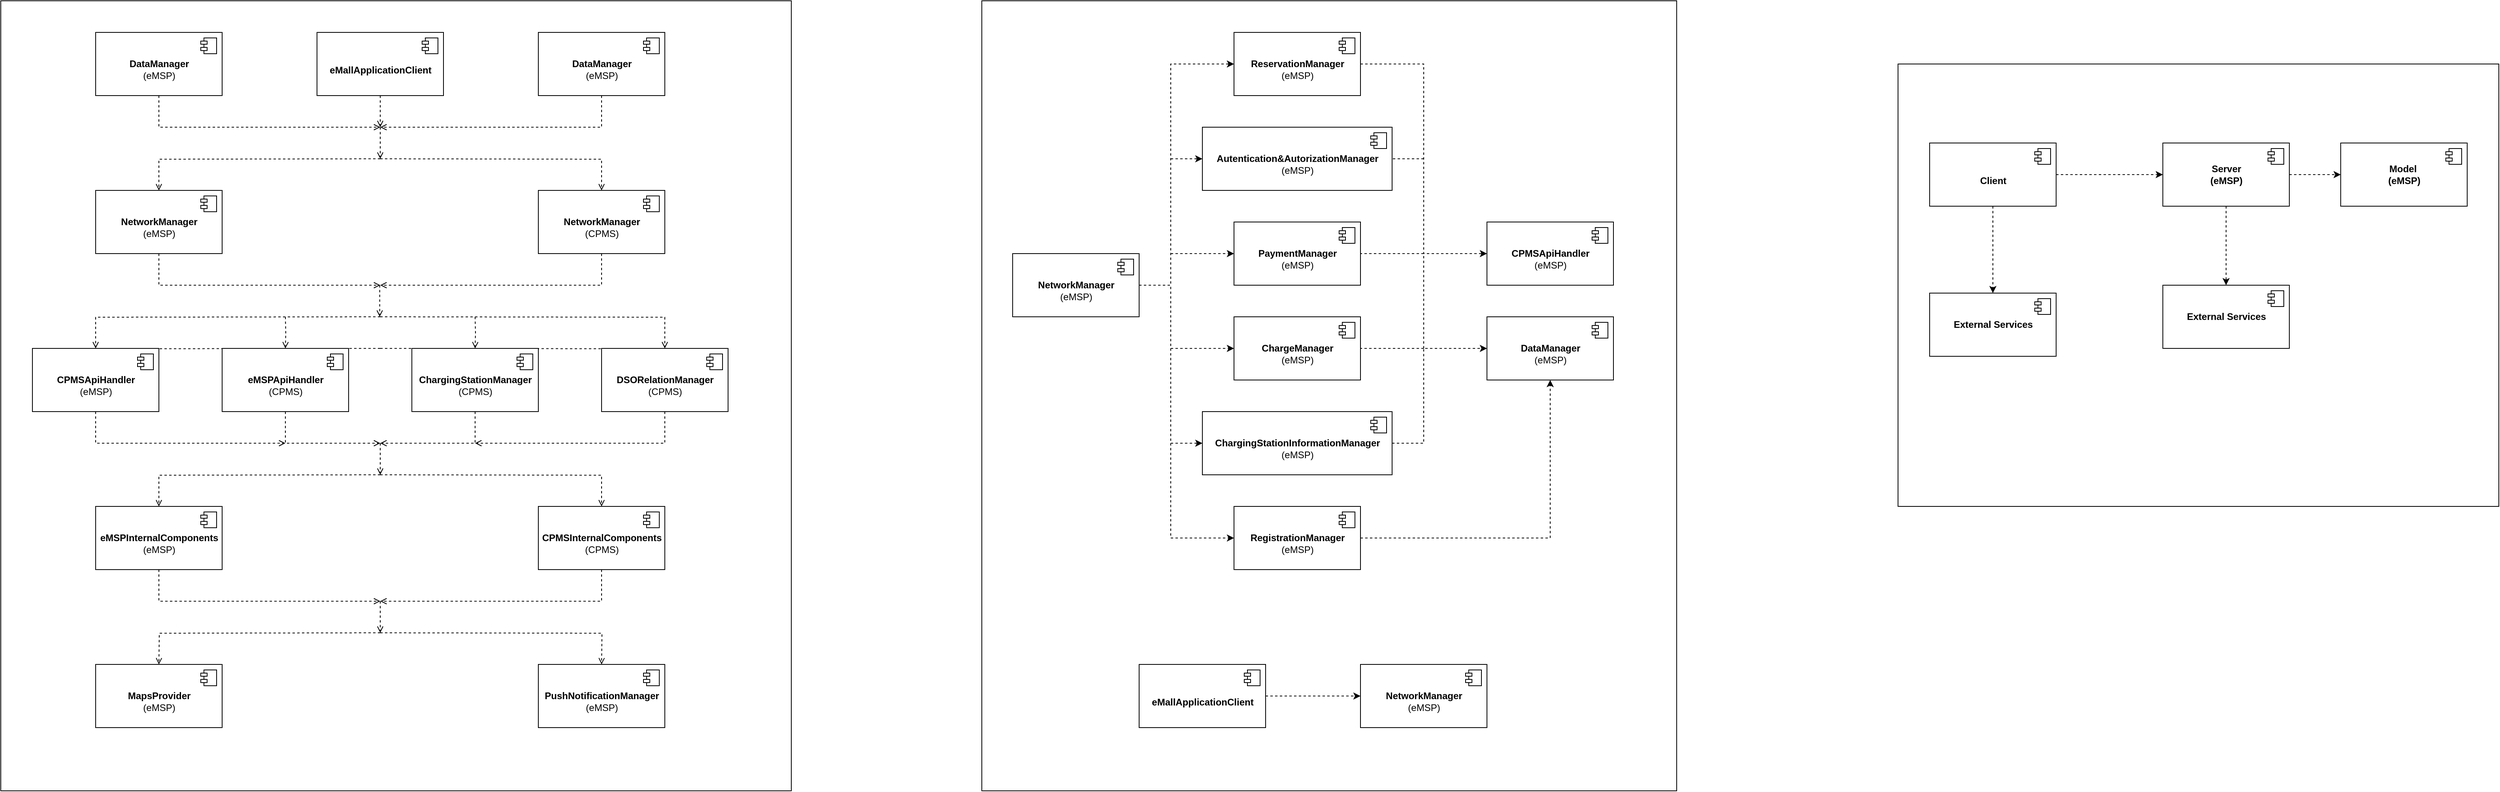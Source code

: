 <mxfile version="20.8.3" type="device"><diagram id="guwV3GvsNkmwQGTikW6I" name="Pagina-1"><mxGraphModel dx="1050" dy="573" grid="1" gridSize="10" guides="1" tooltips="1" connect="1" arrows="1" fold="1" page="1" pageScale="1" pageWidth="827" pageHeight="1169" math="0" shadow="0"><root><mxCell id="0"/><mxCell id="1" parent="0"/><mxCell id="QMdhDsvuTeBAGm-uFSEr-130" value="" style="rounded=0;whiteSpace=wrap;html=1;" parent="1" vertex="1"><mxGeometry x="2400" y="80" width="760" height="560" as="geometry"/></mxCell><mxCell id="QMdhDsvuTeBAGm-uFSEr-115" value="" style="rounded=0;whiteSpace=wrap;html=1;" parent="1" vertex="1"><mxGeometry x="1241" width="879" height="1000" as="geometry"/></mxCell><mxCell id="QMdhDsvuTeBAGm-uFSEr-71" value="" style="rounded=0;whiteSpace=wrap;html=1;" parent="1" vertex="1"><mxGeometry width="1000" height="1000" as="geometry"/></mxCell><mxCell id="2X7JQG3LSDQcYyUf06YS-1" value="&lt;br&gt;&lt;b&gt;DataManager&lt;br&gt;&lt;/b&gt;(eMSP)" style="html=1;dropTarget=0;" parent="1" vertex="1"><mxGeometry x="120" y="40" width="160" height="80" as="geometry"/></mxCell><mxCell id="2X7JQG3LSDQcYyUf06YS-2" value="" style="shape=module;jettyWidth=8;jettyHeight=4;" parent="2X7JQG3LSDQcYyUf06YS-1" vertex="1"><mxGeometry x="1" width="20" height="20" relative="1" as="geometry"><mxPoint x="-27" y="7" as="offset"/></mxGeometry></mxCell><mxCell id="2X7JQG3LSDQcYyUf06YS-62" value="&lt;br&gt;&lt;b&gt;eMallApplicationClient&lt;br&gt;&lt;/b&gt;" style="html=1;dropTarget=0;" parent="1" vertex="1"><mxGeometry x="400" y="40" width="160" height="80" as="geometry"/></mxCell><mxCell id="2X7JQG3LSDQcYyUf06YS-63" value="" style="shape=module;jettyWidth=8;jettyHeight=4;" parent="2X7JQG3LSDQcYyUf06YS-62" vertex="1"><mxGeometry x="1" width="20" height="20" relative="1" as="geometry"><mxPoint x="-27" y="7" as="offset"/></mxGeometry></mxCell><mxCell id="QMdhDsvuTeBAGm-uFSEr-1" value="&lt;br&gt;&lt;b&gt;DataManager&lt;br&gt;&lt;/b&gt;(eMSP)" style="html=1;dropTarget=0;" parent="1" vertex="1"><mxGeometry x="680" y="40" width="160" height="80" as="geometry"/></mxCell><mxCell id="QMdhDsvuTeBAGm-uFSEr-2" value="" style="shape=module;jettyWidth=8;jettyHeight=4;" parent="QMdhDsvuTeBAGm-uFSEr-1" vertex="1"><mxGeometry x="1" width="20" height="20" relative="1" as="geometry"><mxPoint x="-27" y="7" as="offset"/></mxGeometry></mxCell><mxCell id="QMdhDsvuTeBAGm-uFSEr-5" value="&lt;br&gt;&lt;b&gt;NetworkManager&lt;br&gt;&lt;/b&gt;(eMSP)" style="html=1;dropTarget=0;" parent="1" vertex="1"><mxGeometry x="120" y="240" width="160" height="80" as="geometry"/></mxCell><mxCell id="QMdhDsvuTeBAGm-uFSEr-6" value="" style="shape=module;jettyWidth=8;jettyHeight=4;" parent="QMdhDsvuTeBAGm-uFSEr-5" vertex="1"><mxGeometry x="1" width="20" height="20" relative="1" as="geometry"><mxPoint x="-27" y="7" as="offset"/></mxGeometry></mxCell><mxCell id="QMdhDsvuTeBAGm-uFSEr-7" value="&lt;br&gt;&lt;b&gt;NetworkManager&lt;br&gt;&lt;/b&gt;(CPMS)" style="html=1;dropTarget=0;" parent="1" vertex="1"><mxGeometry x="680" y="240" width="160" height="80" as="geometry"/></mxCell><mxCell id="QMdhDsvuTeBAGm-uFSEr-8" value="" style="shape=module;jettyWidth=8;jettyHeight=4;" parent="QMdhDsvuTeBAGm-uFSEr-7" vertex="1"><mxGeometry x="1" width="20" height="20" relative="1" as="geometry"><mxPoint x="-27" y="7" as="offset"/></mxGeometry></mxCell><mxCell id="QMdhDsvuTeBAGm-uFSEr-17" value="&lt;br&gt;&lt;b&gt;eMSPInternalComponents&lt;br&gt;&lt;/b&gt;(eMSP)" style="html=1;dropTarget=0;" parent="1" vertex="1"><mxGeometry x="120" y="640" width="160" height="80" as="geometry"/></mxCell><mxCell id="QMdhDsvuTeBAGm-uFSEr-18" value="" style="shape=module;jettyWidth=8;jettyHeight=4;" parent="QMdhDsvuTeBAGm-uFSEr-17" vertex="1"><mxGeometry x="1" width="20" height="20" relative="1" as="geometry"><mxPoint x="-27" y="7" as="offset"/></mxGeometry></mxCell><mxCell id="QMdhDsvuTeBAGm-uFSEr-19" value="&lt;br&gt;&lt;b&gt;CPMSInternalComponents&lt;br&gt;&lt;/b&gt;(CPMS)" style="html=1;dropTarget=0;" parent="1" vertex="1"><mxGeometry x="680" y="640" width="160" height="80" as="geometry"/></mxCell><mxCell id="QMdhDsvuTeBAGm-uFSEr-20" value="" style="shape=module;jettyWidth=8;jettyHeight=4;" parent="QMdhDsvuTeBAGm-uFSEr-19" vertex="1"><mxGeometry x="1" width="20" height="20" relative="1" as="geometry"><mxPoint x="-27" y="7" as="offset"/></mxGeometry></mxCell><mxCell id="QMdhDsvuTeBAGm-uFSEr-21" value="&lt;br&gt;&lt;b&gt;MapsProvider&lt;br&gt;&lt;/b&gt;(eMSP)" style="html=1;dropTarget=0;" parent="1" vertex="1"><mxGeometry x="120" y="840" width="160" height="80" as="geometry"/></mxCell><mxCell id="QMdhDsvuTeBAGm-uFSEr-22" value="" style="shape=module;jettyWidth=8;jettyHeight=4;" parent="QMdhDsvuTeBAGm-uFSEr-21" vertex="1"><mxGeometry x="1" width="20" height="20" relative="1" as="geometry"><mxPoint x="-27" y="7" as="offset"/></mxGeometry></mxCell><mxCell id="QMdhDsvuTeBAGm-uFSEr-23" value="&lt;br&gt;&lt;b&gt;PushNotificationManager&lt;br&gt;&lt;/b&gt;(eMSP)" style="html=1;dropTarget=0;" parent="1" vertex="1"><mxGeometry x="680" y="840" width="160" height="80" as="geometry"/></mxCell><mxCell id="QMdhDsvuTeBAGm-uFSEr-24" value="" style="shape=module;jettyWidth=8;jettyHeight=4;" parent="QMdhDsvuTeBAGm-uFSEr-23" vertex="1"><mxGeometry x="1" width="20" height="20" relative="1" as="geometry"><mxPoint x="-27" y="7" as="offset"/></mxGeometry></mxCell><mxCell id="QMdhDsvuTeBAGm-uFSEr-25" value="" style="endArrow=open;html=1;rounded=0;exitX=0.5;exitY=1;exitDx=0;exitDy=0;edgeStyle=orthogonalEdgeStyle;dashed=1;endFill=0;" parent="1" source="2X7JQG3LSDQcYyUf06YS-1" edge="1"><mxGeometry width="50" height="50" relative="1" as="geometry"><mxPoint x="210" y="140" as="sourcePoint"/><mxPoint x="480" y="160" as="targetPoint"/><Array as="points"><mxPoint x="200" y="160"/></Array></mxGeometry></mxCell><mxCell id="QMdhDsvuTeBAGm-uFSEr-27" value="" style="endArrow=open;html=1;rounded=0;dashed=1;exitX=0.5;exitY=1;exitDx=0;exitDy=0;edgeStyle=orthogonalEdgeStyle;endFill=0;" parent="1" source="QMdhDsvuTeBAGm-uFSEr-1" edge="1"><mxGeometry width="50" height="50" relative="1" as="geometry"><mxPoint x="510" y="310" as="sourcePoint"/><mxPoint x="480" y="160" as="targetPoint"/><Array as="points"><mxPoint x="760" y="160"/></Array></mxGeometry></mxCell><mxCell id="QMdhDsvuTeBAGm-uFSEr-28" value="" style="endArrow=open;html=1;rounded=0;dashed=1;exitX=0.5;exitY=1;exitDx=0;exitDy=0;edgeStyle=orthogonalEdgeStyle;endFill=0;" parent="1" source="2X7JQG3LSDQcYyUf06YS-62" edge="1"><mxGeometry width="50" height="50" relative="1" as="geometry"><mxPoint x="720" y="200" as="sourcePoint"/><mxPoint x="480" y="160" as="targetPoint"/><Array as="points"><mxPoint x="480" y="160"/><mxPoint x="480" y="160"/></Array></mxGeometry></mxCell><mxCell id="QMdhDsvuTeBAGm-uFSEr-29" value="" style="endArrow=open;html=1;rounded=0;dashed=1;endFill=0;" parent="1" edge="1"><mxGeometry width="50" height="50" relative="1" as="geometry"><mxPoint x="480" y="160" as="sourcePoint"/><mxPoint x="480" y="200" as="targetPoint"/></mxGeometry></mxCell><mxCell id="QMdhDsvuTeBAGm-uFSEr-31" value="" style="endArrow=open;html=1;rounded=0;dashed=1;endFill=0;entryX=0.5;entryY=0;entryDx=0;entryDy=0;edgeStyle=orthogonalEdgeStyle;" parent="1" target="QMdhDsvuTeBAGm-uFSEr-7" edge="1"><mxGeometry width="50" height="50" relative="1" as="geometry"><mxPoint x="480" y="200" as="sourcePoint"/><mxPoint x="530" y="300" as="targetPoint"/></mxGeometry></mxCell><mxCell id="QMdhDsvuTeBAGm-uFSEr-32" value="" style="endArrow=open;html=1;rounded=0;dashed=1;endFill=0;entryX=0.5;entryY=0;entryDx=0;entryDy=0;edgeStyle=orthogonalEdgeStyle;" parent="1" target="QMdhDsvuTeBAGm-uFSEr-5" edge="1"><mxGeometry width="50" height="50" relative="1" as="geometry"><mxPoint x="480" y="200" as="sourcePoint"/><mxPoint x="770" y="290" as="targetPoint"/></mxGeometry></mxCell><mxCell id="QMdhDsvuTeBAGm-uFSEr-33" value="" style="endArrow=open;html=1;rounded=0;exitX=0.5;exitY=1;exitDx=0;exitDy=0;edgeStyle=orthogonalEdgeStyle;dashed=1;endFill=0;" parent="1" source="QMdhDsvuTeBAGm-uFSEr-5" edge="1"><mxGeometry width="50" height="50" relative="1" as="geometry"><mxPoint x="200" y="360" as="sourcePoint"/><mxPoint x="480" y="360" as="targetPoint"/><Array as="points"><mxPoint x="200" y="360"/><mxPoint x="480" y="360"/></Array></mxGeometry></mxCell><mxCell id="QMdhDsvuTeBAGm-uFSEr-34" value="" style="endArrow=open;html=1;rounded=0;dashed=1;exitX=0.5;exitY=1;exitDx=0;exitDy=0;edgeStyle=orthogonalEdgeStyle;endFill=0;" parent="1" source="QMdhDsvuTeBAGm-uFSEr-7" edge="1"><mxGeometry width="50" height="50" relative="1" as="geometry"><mxPoint x="760" y="360" as="sourcePoint"/><mxPoint x="480" y="360" as="targetPoint"/><Array as="points"><mxPoint x="760" y="360"/><mxPoint x="480" y="360"/></Array></mxGeometry></mxCell><mxCell id="QMdhDsvuTeBAGm-uFSEr-35" value="" style="endArrow=open;html=1;rounded=0;dashed=1;endFill=0;" parent="1" edge="1"><mxGeometry width="50" height="50" relative="1" as="geometry"><mxPoint x="479.33" y="360" as="sourcePoint"/><mxPoint x="479.33" y="400" as="targetPoint"/></mxGeometry></mxCell><mxCell id="QMdhDsvuTeBAGm-uFSEr-36" value="" style="endArrow=open;html=1;rounded=0;dashed=1;endFill=0;entryX=0.5;entryY=0;entryDx=0;entryDy=0;edgeStyle=orthogonalEdgeStyle;" parent="1" edge="1"><mxGeometry width="50" height="50" relative="1" as="geometry"><mxPoint x="480" y="440" as="sourcePoint"/><mxPoint x="840" y="480" as="targetPoint"/></mxGeometry></mxCell><mxCell id="QMdhDsvuTeBAGm-uFSEr-37" value="" style="endArrow=open;html=1;rounded=0;dashed=1;endFill=0;entryX=0.5;entryY=0;entryDx=0;entryDy=0;edgeStyle=orthogonalEdgeStyle;" parent="1" edge="1"><mxGeometry width="50" height="50" relative="1" as="geometry"><mxPoint x="480" y="440" as="sourcePoint"/><mxPoint x="120" y="480" as="targetPoint"/></mxGeometry></mxCell><mxCell id="QMdhDsvuTeBAGm-uFSEr-38" value="" style="endArrow=open;html=1;rounded=0;dashed=1;endFill=0;entryX=0.5;entryY=0;entryDx=0;entryDy=0;edgeStyle=orthogonalEdgeStyle;" parent="1" edge="1"><mxGeometry width="50" height="50" relative="1" as="geometry"><mxPoint x="360" y="440" as="sourcePoint"/><mxPoint x="360" y="480" as="targetPoint"/></mxGeometry></mxCell><mxCell id="QMdhDsvuTeBAGm-uFSEr-39" value="" style="endArrow=open;html=1;rounded=0;dashed=1;endFill=0;entryX=0.5;entryY=0;entryDx=0;entryDy=0;edgeStyle=orthogonalEdgeStyle;" parent="1" edge="1"><mxGeometry width="50" height="50" relative="1" as="geometry"><mxPoint x="600" y="440" as="sourcePoint"/><mxPoint x="600" y="480" as="targetPoint"/></mxGeometry></mxCell><mxCell id="QMdhDsvuTeBAGm-uFSEr-47" value="" style="endArrow=open;html=1;rounded=0;dashed=1;entryX=0.5;entryY=0;entryDx=0;entryDy=0;edgeStyle=orthogonalEdgeStyle;endFill=0;" parent="1" target="QMdhDsvuTeBAGm-uFSEr-17" edge="1"><mxGeometry width="50" height="50" relative="1" as="geometry"><mxPoint x="480" y="600" as="sourcePoint"/><mxPoint x="560" y="620" as="targetPoint"/></mxGeometry></mxCell><mxCell id="QMdhDsvuTeBAGm-uFSEr-48" value="" style="endArrow=open;html=1;rounded=0;dashed=1;entryX=0.5;entryY=0;entryDx=0;entryDy=0;edgeStyle=orthogonalEdgeStyle;endFill=0;" parent="1" target="QMdhDsvuTeBAGm-uFSEr-19" edge="1"><mxGeometry width="50" height="50" relative="1" as="geometry"><mxPoint x="480" y="600" as="sourcePoint"/><mxPoint x="560" y="620" as="targetPoint"/></mxGeometry></mxCell><mxCell id="QMdhDsvuTeBAGm-uFSEr-49" value="" style="endArrow=open;html=1;rounded=0;dashed=1;exitX=0.5;exitY=1;exitDx=0;exitDy=0;edgeStyle=orthogonalEdgeStyle;endFill=0;" parent="1" source="QMdhDsvuTeBAGm-uFSEr-17" edge="1"><mxGeometry width="50" height="50" relative="1" as="geometry"><mxPoint x="510" y="670" as="sourcePoint"/><mxPoint x="480" y="760" as="targetPoint"/><Array as="points"><mxPoint x="200" y="760"/></Array></mxGeometry></mxCell><mxCell id="QMdhDsvuTeBAGm-uFSEr-50" value="" style="endArrow=open;html=1;rounded=0;dashed=1;exitX=0.5;exitY=1;exitDx=0;exitDy=0;edgeStyle=orthogonalEdgeStyle;endFill=0;" parent="1" source="QMdhDsvuTeBAGm-uFSEr-19" edge="1"><mxGeometry width="50" height="50" relative="1" as="geometry"><mxPoint x="210" y="730" as="sourcePoint"/><mxPoint x="480" y="760" as="targetPoint"/><Array as="points"><mxPoint x="760" y="760"/><mxPoint x="490" y="760"/></Array></mxGeometry></mxCell><mxCell id="QMdhDsvuTeBAGm-uFSEr-51" value="" style="endArrow=open;html=1;rounded=0;dashed=1;endFill=0;" parent="1" edge="1"><mxGeometry width="50" height="50" relative="1" as="geometry"><mxPoint x="480" y="560" as="sourcePoint"/><mxPoint x="480" y="600" as="targetPoint"/></mxGeometry></mxCell><mxCell id="QMdhDsvuTeBAGm-uFSEr-52" value="" style="endArrow=open;html=1;rounded=0;dashed=1;entryX=0.5;entryY=0;entryDx=0;entryDy=0;edgeStyle=orthogonalEdgeStyle;endFill=0;" parent="1" edge="1"><mxGeometry width="50" height="50" relative="1" as="geometry"><mxPoint x="480" y="800" as="sourcePoint"/><mxPoint x="200" y="840" as="targetPoint"/></mxGeometry></mxCell><mxCell id="QMdhDsvuTeBAGm-uFSEr-53" value="" style="endArrow=open;html=1;rounded=0;dashed=1;entryX=0.5;entryY=0;entryDx=0;entryDy=0;edgeStyle=orthogonalEdgeStyle;endFill=0;" parent="1" edge="1"><mxGeometry width="50" height="50" relative="1" as="geometry"><mxPoint x="480" y="800" as="sourcePoint"/><mxPoint x="760" y="840" as="targetPoint"/></mxGeometry></mxCell><mxCell id="QMdhDsvuTeBAGm-uFSEr-54" value="" style="endArrow=open;html=1;rounded=0;dashed=1;endFill=0;" parent="1" edge="1"><mxGeometry width="50" height="50" relative="1" as="geometry"><mxPoint x="480" y="760" as="sourcePoint"/><mxPoint x="480" y="800" as="targetPoint"/></mxGeometry></mxCell><mxCell id="QMdhDsvuTeBAGm-uFSEr-55" value="&lt;br&gt;&lt;b&gt;CPMSApiHandler&lt;br&gt;&lt;/b&gt;(eMSP)" style="html=1;dropTarget=0;" parent="1" vertex="1"><mxGeometry x="40" y="440" width="160" height="80" as="geometry"/></mxCell><mxCell id="QMdhDsvuTeBAGm-uFSEr-56" value="" style="shape=module;jettyWidth=8;jettyHeight=4;" parent="QMdhDsvuTeBAGm-uFSEr-55" vertex="1"><mxGeometry x="1" width="20" height="20" relative="1" as="geometry"><mxPoint x="-27" y="7" as="offset"/></mxGeometry></mxCell><mxCell id="QMdhDsvuTeBAGm-uFSEr-57" value="&lt;br&gt;&lt;b&gt;eMSPApiHandler&lt;br&gt;&lt;/b&gt;(CPMS)" style="html=1;dropTarget=0;" parent="1" vertex="1"><mxGeometry x="280" y="440" width="160" height="80" as="geometry"/></mxCell><mxCell id="QMdhDsvuTeBAGm-uFSEr-58" value="" style="shape=module;jettyWidth=8;jettyHeight=4;" parent="QMdhDsvuTeBAGm-uFSEr-57" vertex="1"><mxGeometry x="1" width="20" height="20" relative="1" as="geometry"><mxPoint x="-27" y="7" as="offset"/></mxGeometry></mxCell><mxCell id="QMdhDsvuTeBAGm-uFSEr-59" value="&lt;br&gt;&lt;b&gt;ChargingStationManager&lt;br&gt;&lt;/b&gt;(CPMS)" style="html=1;dropTarget=0;" parent="1" vertex="1"><mxGeometry x="520" y="440" width="160" height="80" as="geometry"/></mxCell><mxCell id="QMdhDsvuTeBAGm-uFSEr-60" value="" style="shape=module;jettyWidth=8;jettyHeight=4;" parent="QMdhDsvuTeBAGm-uFSEr-59" vertex="1"><mxGeometry x="1" width="20" height="20" relative="1" as="geometry"><mxPoint x="-27" y="7" as="offset"/></mxGeometry></mxCell><mxCell id="QMdhDsvuTeBAGm-uFSEr-61" value="&lt;br&gt;&lt;b&gt;DSORelationManager&lt;br&gt;&lt;/b&gt;(CPMS)" style="html=1;dropTarget=0;" parent="1" vertex="1"><mxGeometry x="760" y="440" width="160" height="80" as="geometry"/></mxCell><mxCell id="QMdhDsvuTeBAGm-uFSEr-62" value="" style="shape=module;jettyWidth=8;jettyHeight=4;" parent="QMdhDsvuTeBAGm-uFSEr-61" vertex="1"><mxGeometry x="1" width="20" height="20" relative="1" as="geometry"><mxPoint x="-27" y="7" as="offset"/></mxGeometry></mxCell><mxCell id="QMdhDsvuTeBAGm-uFSEr-63" value="" style="endArrow=open;html=1;rounded=0;dashed=1;endFill=0;entryX=0.5;entryY=0;entryDx=0;entryDy=0;edgeStyle=orthogonalEdgeStyle;" parent="1" target="QMdhDsvuTeBAGm-uFSEr-61" edge="1"><mxGeometry width="50" height="50" relative="1" as="geometry"><mxPoint x="480" y="400" as="sourcePoint"/><mxPoint x="760" y="480" as="targetPoint"/></mxGeometry></mxCell><mxCell id="QMdhDsvuTeBAGm-uFSEr-64" value="" style="endArrow=open;html=1;rounded=0;dashed=1;endFill=0;entryX=0.5;entryY=0;entryDx=0;entryDy=0;edgeStyle=orthogonalEdgeStyle;" parent="1" target="QMdhDsvuTeBAGm-uFSEr-55" edge="1"><mxGeometry width="50" height="50" relative="1" as="geometry"><mxPoint x="480" y="400" as="sourcePoint"/><mxPoint x="200" y="480" as="targetPoint"/></mxGeometry></mxCell><mxCell id="QMdhDsvuTeBAGm-uFSEr-65" value="" style="endArrow=open;html=1;rounded=0;dashed=1;endFill=0;entryX=0.5;entryY=0;entryDx=0;entryDy=0;edgeStyle=orthogonalEdgeStyle;" parent="1" target="QMdhDsvuTeBAGm-uFSEr-57" edge="1"><mxGeometry width="50" height="50" relative="1" as="geometry"><mxPoint x="360" y="400" as="sourcePoint"/><mxPoint x="130" y="450" as="targetPoint"/></mxGeometry></mxCell><mxCell id="QMdhDsvuTeBAGm-uFSEr-66" value="" style="endArrow=open;html=1;rounded=0;dashed=1;endFill=0;entryX=0.5;entryY=0;entryDx=0;entryDy=0;edgeStyle=orthogonalEdgeStyle;" parent="1" target="QMdhDsvuTeBAGm-uFSEr-59" edge="1"><mxGeometry width="50" height="50" relative="1" as="geometry"><mxPoint x="600" y="400" as="sourcePoint"/><mxPoint x="370" y="450" as="targetPoint"/></mxGeometry></mxCell><mxCell id="QMdhDsvuTeBAGm-uFSEr-67" value="" style="endArrow=open;html=1;rounded=0;dashed=1;exitX=0.5;exitY=1;exitDx=0;exitDy=0;edgeStyle=orthogonalEdgeStyle;endFill=0;" parent="1" source="QMdhDsvuTeBAGm-uFSEr-61" edge="1"><mxGeometry width="50" height="50" relative="1" as="geometry"><mxPoint x="510" y="570" as="sourcePoint"/><mxPoint x="600" y="560" as="targetPoint"/><Array as="points"><mxPoint x="840" y="560"/></Array></mxGeometry></mxCell><mxCell id="QMdhDsvuTeBAGm-uFSEr-68" value="" style="endArrow=open;html=1;rounded=0;dashed=1;exitX=0.5;exitY=1;exitDx=0;exitDy=0;edgeStyle=orthogonalEdgeStyle;endFill=0;" parent="1" source="QMdhDsvuTeBAGm-uFSEr-55" edge="1"><mxGeometry width="50" height="50" relative="1" as="geometry"><mxPoint x="510" y="470" as="sourcePoint"/><mxPoint x="360" y="560" as="targetPoint"/><Array as="points"><mxPoint x="120" y="560"/></Array></mxGeometry></mxCell><mxCell id="QMdhDsvuTeBAGm-uFSEr-69" value="" style="endArrow=open;html=1;rounded=0;dashed=1;exitX=0.5;exitY=1;exitDx=0;exitDy=0;edgeStyle=orthogonalEdgeStyle;endFill=0;" parent="1" source="QMdhDsvuTeBAGm-uFSEr-57" edge="1"><mxGeometry width="50" height="50" relative="1" as="geometry"><mxPoint x="510" y="470" as="sourcePoint"/><mxPoint x="480" y="560" as="targetPoint"/><Array as="points"><mxPoint x="360" y="560"/></Array></mxGeometry></mxCell><mxCell id="QMdhDsvuTeBAGm-uFSEr-70" value="" style="endArrow=open;html=1;rounded=0;dashed=1;exitX=0.5;exitY=1;exitDx=0;exitDy=0;edgeStyle=orthogonalEdgeStyle;endFill=0;" parent="1" source="QMdhDsvuTeBAGm-uFSEr-59" edge="1"><mxGeometry width="50" height="50" relative="1" as="geometry"><mxPoint x="510" y="470" as="sourcePoint"/><mxPoint x="480" y="560" as="targetPoint"/><Array as="points"><mxPoint x="600" y="560"/></Array></mxGeometry></mxCell><mxCell id="QMdhDsvuTeBAGm-uFSEr-72" value="&lt;br&gt;&lt;b&gt;NetworkManager&lt;br&gt;&lt;/b&gt;(eMSP)" style="html=1;dropTarget=0;" parent="1" vertex="1"><mxGeometry x="1280" y="320" width="160" height="80" as="geometry"/></mxCell><mxCell id="QMdhDsvuTeBAGm-uFSEr-73" value="" style="shape=module;jettyWidth=8;jettyHeight=4;" parent="QMdhDsvuTeBAGm-uFSEr-72" vertex="1"><mxGeometry x="1" width="20" height="20" relative="1" as="geometry"><mxPoint x="-27" y="7" as="offset"/></mxGeometry></mxCell><mxCell id="QMdhDsvuTeBAGm-uFSEr-74" value="&lt;br&gt;&lt;b&gt;DataManager&lt;br&gt;&lt;/b&gt;(eMSP)" style="html=1;dropTarget=0;" parent="1" vertex="1"><mxGeometry x="1880" y="400" width="160" height="80" as="geometry"/></mxCell><mxCell id="QMdhDsvuTeBAGm-uFSEr-75" value="" style="shape=module;jettyWidth=8;jettyHeight=4;" parent="QMdhDsvuTeBAGm-uFSEr-74" vertex="1"><mxGeometry x="1" width="20" height="20" relative="1" as="geometry"><mxPoint x="-27" y="7" as="offset"/></mxGeometry></mxCell><mxCell id="QMdhDsvuTeBAGm-uFSEr-76" value="&lt;br&gt;&lt;b&gt;ReservationManager&lt;br&gt;&lt;/b&gt;(eMSP)" style="html=1;dropTarget=0;" parent="1" vertex="1"><mxGeometry x="1560" y="40" width="160" height="80" as="geometry"/></mxCell><mxCell id="QMdhDsvuTeBAGm-uFSEr-77" value="" style="shape=module;jettyWidth=8;jettyHeight=4;" parent="QMdhDsvuTeBAGm-uFSEr-76" vertex="1"><mxGeometry x="1" width="20" height="20" relative="1" as="geometry"><mxPoint x="-27" y="7" as="offset"/></mxGeometry></mxCell><mxCell id="QMdhDsvuTeBAGm-uFSEr-78" value="&lt;br&gt;&lt;b&gt;ChargeManager&lt;br&gt;&lt;/b&gt;(eMSP)" style="html=1;dropTarget=0;" parent="1" vertex="1"><mxGeometry x="1560" y="400" width="160" height="80" as="geometry"/></mxCell><mxCell id="QMdhDsvuTeBAGm-uFSEr-79" value="" style="shape=module;jettyWidth=8;jettyHeight=4;" parent="QMdhDsvuTeBAGm-uFSEr-78" vertex="1"><mxGeometry x="1" width="20" height="20" relative="1" as="geometry"><mxPoint x="-27" y="7" as="offset"/></mxGeometry></mxCell><mxCell id="QMdhDsvuTeBAGm-uFSEr-80" value="&lt;br&gt;&lt;b&gt;PaymentManager&lt;br&gt;&lt;/b&gt;(eMSP)" style="html=1;dropTarget=0;" parent="1" vertex="1"><mxGeometry x="1560" y="280" width="160" height="80" as="geometry"/></mxCell><mxCell id="QMdhDsvuTeBAGm-uFSEr-81" value="" style="shape=module;jettyWidth=8;jettyHeight=4;" parent="QMdhDsvuTeBAGm-uFSEr-80" vertex="1"><mxGeometry x="1" width="20" height="20" relative="1" as="geometry"><mxPoint x="-27" y="7" as="offset"/></mxGeometry></mxCell><mxCell id="QMdhDsvuTeBAGm-uFSEr-82" value="&lt;br&gt;&lt;b&gt;Autentication&amp;amp;AutorizationManager&lt;br&gt;&lt;/b&gt;(eMSP)" style="html=1;dropTarget=0;" parent="1" vertex="1"><mxGeometry x="1520" y="160" width="240" height="80" as="geometry"/></mxCell><mxCell id="QMdhDsvuTeBAGm-uFSEr-83" value="" style="shape=module;jettyWidth=8;jettyHeight=4;" parent="QMdhDsvuTeBAGm-uFSEr-82" vertex="1"><mxGeometry x="1" width="20" height="20" relative="1" as="geometry"><mxPoint x="-27" y="7" as="offset"/></mxGeometry></mxCell><mxCell id="QMdhDsvuTeBAGm-uFSEr-86" value="&lt;br&gt;&lt;b&gt;RegistrationManager&lt;br&gt;&lt;/b&gt;(eMSP)" style="html=1;dropTarget=0;" parent="1" vertex="1"><mxGeometry x="1560" y="640" width="160" height="80" as="geometry"/></mxCell><mxCell id="QMdhDsvuTeBAGm-uFSEr-87" value="" style="shape=module;jettyWidth=8;jettyHeight=4;" parent="QMdhDsvuTeBAGm-uFSEr-86" vertex="1"><mxGeometry x="1" width="20" height="20" relative="1" as="geometry"><mxPoint x="-27" y="7" as="offset"/></mxGeometry></mxCell><mxCell id="QMdhDsvuTeBAGm-uFSEr-88" value="&lt;br&gt;&lt;b&gt;CPMSApiHandler&lt;br&gt;&lt;/b&gt;(eMSP)" style="html=1;dropTarget=0;" parent="1" vertex="1"><mxGeometry x="1880" y="280" width="160" height="80" as="geometry"/></mxCell><mxCell id="QMdhDsvuTeBAGm-uFSEr-89" value="" style="shape=module;jettyWidth=8;jettyHeight=4;" parent="QMdhDsvuTeBAGm-uFSEr-88" vertex="1"><mxGeometry x="1" width="20" height="20" relative="1" as="geometry"><mxPoint x="-27" y="7" as="offset"/></mxGeometry></mxCell><mxCell id="QMdhDsvuTeBAGm-uFSEr-90" value="&lt;br&gt;&lt;b&gt;ChargingStationInformationManager&lt;br&gt;&lt;/b&gt;(eMSP)" style="html=1;dropTarget=0;" parent="1" vertex="1"><mxGeometry x="1520" y="520" width="240" height="80" as="geometry"/></mxCell><mxCell id="QMdhDsvuTeBAGm-uFSEr-91" value="" style="shape=module;jettyWidth=8;jettyHeight=4;" parent="QMdhDsvuTeBAGm-uFSEr-90" vertex="1"><mxGeometry x="1" width="20" height="20" relative="1" as="geometry"><mxPoint x="-27" y="7" as="offset"/></mxGeometry></mxCell><mxCell id="QMdhDsvuTeBAGm-uFSEr-92" value="" style="endArrow=classic;html=1;rounded=0;dashed=1;exitX=1;exitY=0.5;exitDx=0;exitDy=0;entryX=0;entryY=0.5;entryDx=0;entryDy=0;edgeStyle=orthogonalEdgeStyle;" parent="1" source="QMdhDsvuTeBAGm-uFSEr-72" target="QMdhDsvuTeBAGm-uFSEr-76" edge="1"><mxGeometry width="50" height="50" relative="1" as="geometry"><mxPoint x="2170" y="460" as="sourcePoint"/><mxPoint x="2220" y="410" as="targetPoint"/><Array as="points"><mxPoint x="1480" y="360"/><mxPoint x="1480" y="80"/></Array></mxGeometry></mxCell><mxCell id="QMdhDsvuTeBAGm-uFSEr-94" value="" style="endArrow=classic;html=1;rounded=0;dashed=1;exitX=1;exitY=0.5;exitDx=0;exitDy=0;entryX=0;entryY=0.5;entryDx=0;entryDy=0;edgeStyle=orthogonalEdgeStyle;" parent="1" source="QMdhDsvuTeBAGm-uFSEr-72" target="QMdhDsvuTeBAGm-uFSEr-86" edge="1"><mxGeometry width="50" height="50" relative="1" as="geometry"><mxPoint x="1630" y="470" as="sourcePoint"/><mxPoint x="1680" y="420" as="targetPoint"/><Array as="points"><mxPoint x="1480" y="360"/><mxPoint x="1480" y="680"/></Array></mxGeometry></mxCell><mxCell id="QMdhDsvuTeBAGm-uFSEr-95" value="" style="endArrow=classic;html=1;rounded=0;dashed=1;entryX=0;entryY=0.5;entryDx=0;entryDy=0;" parent="1" target="QMdhDsvuTeBAGm-uFSEr-82" edge="1"><mxGeometry width="50" height="50" relative="1" as="geometry"><mxPoint x="1480" y="200" as="sourcePoint"/><mxPoint x="1680" y="320" as="targetPoint"/></mxGeometry></mxCell><mxCell id="QMdhDsvuTeBAGm-uFSEr-96" value="" style="endArrow=classic;html=1;rounded=0;dashed=1;" parent="1" edge="1"><mxGeometry width="50" height="50" relative="1" as="geometry"><mxPoint x="1480" y="320" as="sourcePoint"/><mxPoint x="1560" y="320" as="targetPoint"/></mxGeometry></mxCell><mxCell id="QMdhDsvuTeBAGm-uFSEr-97" value="" style="endArrow=classic;html=1;rounded=0;dashed=1;" parent="1" target="QMdhDsvuTeBAGm-uFSEr-78" edge="1"><mxGeometry width="50" height="50" relative="1" as="geometry"><mxPoint x="1480" y="440" as="sourcePoint"/><mxPoint x="1680" y="420" as="targetPoint"/></mxGeometry></mxCell><mxCell id="QMdhDsvuTeBAGm-uFSEr-98" value="" style="endArrow=classic;html=1;rounded=0;dashed=1;entryX=0;entryY=0.5;entryDx=0;entryDy=0;" parent="1" target="QMdhDsvuTeBAGm-uFSEr-90" edge="1"><mxGeometry width="50" height="50" relative="1" as="geometry"><mxPoint x="1480" y="560" as="sourcePoint"/><mxPoint x="1680" y="420" as="targetPoint"/></mxGeometry></mxCell><mxCell id="QMdhDsvuTeBAGm-uFSEr-99" value="" style="endArrow=classic;html=1;rounded=0;dashed=1;exitX=1;exitY=0.5;exitDx=0;exitDy=0;entryX=0;entryY=0.5;entryDx=0;entryDy=0;edgeStyle=orthogonalEdgeStyle;" parent="1" source="QMdhDsvuTeBAGm-uFSEr-76" target="QMdhDsvuTeBAGm-uFSEr-88" edge="1"><mxGeometry width="50" height="50" relative="1" as="geometry"><mxPoint x="1800" y="230" as="sourcePoint"/><mxPoint x="1680" y="420" as="targetPoint"/></mxGeometry></mxCell><mxCell id="QMdhDsvuTeBAGm-uFSEr-101" value="" style="endArrow=classic;html=1;rounded=0;dashed=1;exitX=1;exitY=0.5;exitDx=0;exitDy=0;entryX=0.5;entryY=1;entryDx=0;entryDy=0;edgeStyle=orthogonalEdgeStyle;" parent="1" source="QMdhDsvuTeBAGm-uFSEr-86" target="QMdhDsvuTeBAGm-uFSEr-74" edge="1"><mxGeometry width="50" height="50" relative="1" as="geometry"><mxPoint x="1630" y="470" as="sourcePoint"/><mxPoint x="1680" y="420" as="targetPoint"/></mxGeometry></mxCell><mxCell id="QMdhDsvuTeBAGm-uFSEr-105" value="" style="endArrow=classic;html=1;rounded=0;dashed=1;exitX=1;exitY=0.5;exitDx=0;exitDy=0;edgeStyle=orthogonalEdgeStyle;entryX=0;entryY=0.5;entryDx=0;entryDy=0;" parent="1" source="QMdhDsvuTeBAGm-uFSEr-90" target="QMdhDsvuTeBAGm-uFSEr-74" edge="1"><mxGeometry width="50" height="50" relative="1" as="geometry"><mxPoint x="1630" y="470" as="sourcePoint"/><mxPoint x="1800" y="440" as="targetPoint"/><Array as="points"><mxPoint x="1800" y="560"/><mxPoint x="1800" y="440"/></Array></mxGeometry></mxCell><mxCell id="QMdhDsvuTeBAGm-uFSEr-106" value="" style="endArrow=none;dashed=1;html=1;rounded=0;" parent="1" edge="1"><mxGeometry width="50" height="50" relative="1" as="geometry"><mxPoint x="1800" y="440" as="sourcePoint"/><mxPoint x="1800" y="320" as="targetPoint"/></mxGeometry></mxCell><mxCell id="QMdhDsvuTeBAGm-uFSEr-107" value="" style="endArrow=none;dashed=1;html=1;rounded=0;entryX=1;entryY=0.5;entryDx=0;entryDy=0;" parent="1" target="QMdhDsvuTeBAGm-uFSEr-82" edge="1"><mxGeometry width="50" height="50" relative="1" as="geometry"><mxPoint x="1800" y="200" as="sourcePoint"/><mxPoint x="1680" y="320" as="targetPoint"/></mxGeometry></mxCell><mxCell id="QMdhDsvuTeBAGm-uFSEr-108" value="" style="endArrow=none;dashed=1;html=1;rounded=0;entryX=1;entryY=0.5;entryDx=0;entryDy=0;" parent="1" target="QMdhDsvuTeBAGm-uFSEr-80" edge="1"><mxGeometry width="50" height="50" relative="1" as="geometry"><mxPoint x="1800" y="320" as="sourcePoint"/><mxPoint x="1680" y="320" as="targetPoint"/></mxGeometry></mxCell><mxCell id="QMdhDsvuTeBAGm-uFSEr-109" value="" style="endArrow=none;dashed=1;html=1;rounded=0;entryX=1;entryY=0.5;entryDx=0;entryDy=0;" parent="1" target="QMdhDsvuTeBAGm-uFSEr-78" edge="1"><mxGeometry width="50" height="50" relative="1" as="geometry"><mxPoint x="1800" y="440" as="sourcePoint"/><mxPoint x="1680" y="320" as="targetPoint"/></mxGeometry></mxCell><mxCell id="QMdhDsvuTeBAGm-uFSEr-110" value="&lt;br&gt;&lt;b&gt;NetworkManager&lt;br&gt;&lt;/b&gt;(eMSP)" style="html=1;dropTarget=0;" parent="1" vertex="1"><mxGeometry x="1720" y="840" width="160" height="80" as="geometry"/></mxCell><mxCell id="QMdhDsvuTeBAGm-uFSEr-111" value="" style="shape=module;jettyWidth=8;jettyHeight=4;" parent="QMdhDsvuTeBAGm-uFSEr-110" vertex="1"><mxGeometry x="1" width="20" height="20" relative="1" as="geometry"><mxPoint x="-27" y="7" as="offset"/></mxGeometry></mxCell><mxCell id="QMdhDsvuTeBAGm-uFSEr-112" value="&lt;br&gt;&lt;b&gt;eMallApplicationClient&lt;br&gt;&lt;/b&gt;" style="html=1;dropTarget=0;" parent="1" vertex="1"><mxGeometry x="1440" y="840" width="160" height="80" as="geometry"/></mxCell><mxCell id="QMdhDsvuTeBAGm-uFSEr-113" value="" style="shape=module;jettyWidth=8;jettyHeight=4;" parent="QMdhDsvuTeBAGm-uFSEr-112" vertex="1"><mxGeometry x="1" width="20" height="20" relative="1" as="geometry"><mxPoint x="-27" y="7" as="offset"/></mxGeometry></mxCell><mxCell id="QMdhDsvuTeBAGm-uFSEr-114" value="" style="endArrow=classic;html=1;rounded=0;dashed=1;exitX=1;exitY=0.5;exitDx=0;exitDy=0;entryX=0;entryY=0.5;entryDx=0;entryDy=0;" parent="1" source="QMdhDsvuTeBAGm-uFSEr-112" target="QMdhDsvuTeBAGm-uFSEr-110" edge="1"><mxGeometry width="50" height="50" relative="1" as="geometry"><mxPoint x="1530" y="770" as="sourcePoint"/><mxPoint x="1580" y="720" as="targetPoint"/></mxGeometry></mxCell><mxCell id="QMdhDsvuTeBAGm-uFSEr-116" value="&lt;br&gt;&lt;b&gt;Client&lt;br&gt;&lt;/b&gt;" style="html=1;dropTarget=0;" parent="1" vertex="1"><mxGeometry x="2440" y="180" width="160" height="80" as="geometry"/></mxCell><mxCell id="QMdhDsvuTeBAGm-uFSEr-117" value="" style="shape=module;jettyWidth=8;jettyHeight=4;" parent="QMdhDsvuTeBAGm-uFSEr-116" vertex="1"><mxGeometry x="1" width="20" height="20" relative="1" as="geometry"><mxPoint x="-27" y="7" as="offset"/></mxGeometry></mxCell><mxCell id="QMdhDsvuTeBAGm-uFSEr-118" value="&lt;b&gt;Server &lt;br&gt;(eMSP)&lt;br&gt;&lt;/b&gt;" style="html=1;dropTarget=0;" parent="1" vertex="1"><mxGeometry x="2735" y="180" width="160" height="80" as="geometry"/></mxCell><mxCell id="QMdhDsvuTeBAGm-uFSEr-119" value="" style="shape=module;jettyWidth=8;jettyHeight=4;" parent="QMdhDsvuTeBAGm-uFSEr-118" vertex="1"><mxGeometry x="1" width="20" height="20" relative="1" as="geometry"><mxPoint x="-27" y="7" as="offset"/></mxGeometry></mxCell><mxCell id="QMdhDsvuTeBAGm-uFSEr-120" value="&lt;b&gt;External Services&lt;br&gt;&lt;/b&gt;" style="html=1;dropTarget=0;" parent="1" vertex="1"><mxGeometry x="2440" y="370" width="160" height="80" as="geometry"/></mxCell><mxCell id="QMdhDsvuTeBAGm-uFSEr-121" value="" style="shape=module;jettyWidth=8;jettyHeight=4;" parent="QMdhDsvuTeBAGm-uFSEr-120" vertex="1"><mxGeometry x="1" width="20" height="20" relative="1" as="geometry"><mxPoint x="-27" y="7" as="offset"/></mxGeometry></mxCell><mxCell id="QMdhDsvuTeBAGm-uFSEr-122" value="&lt;b&gt;External Services&lt;br&gt;&lt;/b&gt;" style="html=1;dropTarget=0;" parent="1" vertex="1"><mxGeometry x="2735" y="360" width="160" height="80" as="geometry"/></mxCell><mxCell id="QMdhDsvuTeBAGm-uFSEr-123" value="" style="shape=module;jettyWidth=8;jettyHeight=4;" parent="QMdhDsvuTeBAGm-uFSEr-122" vertex="1"><mxGeometry x="1" width="20" height="20" relative="1" as="geometry"><mxPoint x="-27" y="7" as="offset"/></mxGeometry></mxCell><mxCell id="QMdhDsvuTeBAGm-uFSEr-124" value="&lt;b&gt;Model&amp;nbsp;&lt;br&gt;&lt;/b&gt;&lt;b style=&quot;border-color: var(--border-color);&quot;&gt;(eMSP)&lt;/b&gt;&lt;b&gt;&lt;br&gt;&lt;/b&gt;" style="html=1;dropTarget=0;" parent="1" vertex="1"><mxGeometry x="2960" y="180" width="160" height="80" as="geometry"/></mxCell><mxCell id="QMdhDsvuTeBAGm-uFSEr-125" value="" style="shape=module;jettyWidth=8;jettyHeight=4;" parent="QMdhDsvuTeBAGm-uFSEr-124" vertex="1"><mxGeometry x="1" width="20" height="20" relative="1" as="geometry"><mxPoint x="-27" y="7" as="offset"/></mxGeometry></mxCell><mxCell id="QMdhDsvuTeBAGm-uFSEr-126" value="" style="endArrow=classic;html=1;rounded=0;dashed=1;exitX=1;exitY=0.5;exitDx=0;exitDy=0;entryX=0;entryY=0.5;entryDx=0;entryDy=0;" parent="1" source="QMdhDsvuTeBAGm-uFSEr-116" target="QMdhDsvuTeBAGm-uFSEr-118" edge="1"><mxGeometry width="50" height="50" relative="1" as="geometry"><mxPoint x="2880" y="410" as="sourcePoint"/><mxPoint x="2930" y="360" as="targetPoint"/></mxGeometry></mxCell><mxCell id="QMdhDsvuTeBAGm-uFSEr-127" value="" style="endArrow=classic;html=1;rounded=0;dashed=1;exitX=1;exitY=0.5;exitDx=0;exitDy=0;entryX=0;entryY=0.5;entryDx=0;entryDy=0;" parent="1" source="QMdhDsvuTeBAGm-uFSEr-118" target="QMdhDsvuTeBAGm-uFSEr-124" edge="1"><mxGeometry width="50" height="50" relative="1" as="geometry"><mxPoint x="2610" y="170" as="sourcePoint"/><mxPoint x="2730" y="170" as="targetPoint"/></mxGeometry></mxCell><mxCell id="QMdhDsvuTeBAGm-uFSEr-128" value="" style="endArrow=classic;html=1;rounded=0;dashed=1;exitX=0.5;exitY=1;exitDx=0;exitDy=0;entryX=0.5;entryY=0;entryDx=0;entryDy=0;" parent="1" source="QMdhDsvuTeBAGm-uFSEr-116" target="QMdhDsvuTeBAGm-uFSEr-120" edge="1"><mxGeometry width="50" height="50" relative="1" as="geometry"><mxPoint x="2620" y="180" as="sourcePoint"/><mxPoint x="2740" y="180" as="targetPoint"/></mxGeometry></mxCell><mxCell id="QMdhDsvuTeBAGm-uFSEr-129" value="" style="endArrow=classic;html=1;rounded=0;dashed=1;exitX=0.5;exitY=1;exitDx=0;exitDy=0;entryX=0.5;entryY=0;entryDx=0;entryDy=0;" parent="1" source="QMdhDsvuTeBAGm-uFSEr-118" target="QMdhDsvuTeBAGm-uFSEr-122" edge="1"><mxGeometry width="50" height="50" relative="1" as="geometry"><mxPoint x="2630" y="190" as="sourcePoint"/><mxPoint x="2750" y="190" as="targetPoint"/></mxGeometry></mxCell></root></mxGraphModel></diagram></mxfile>